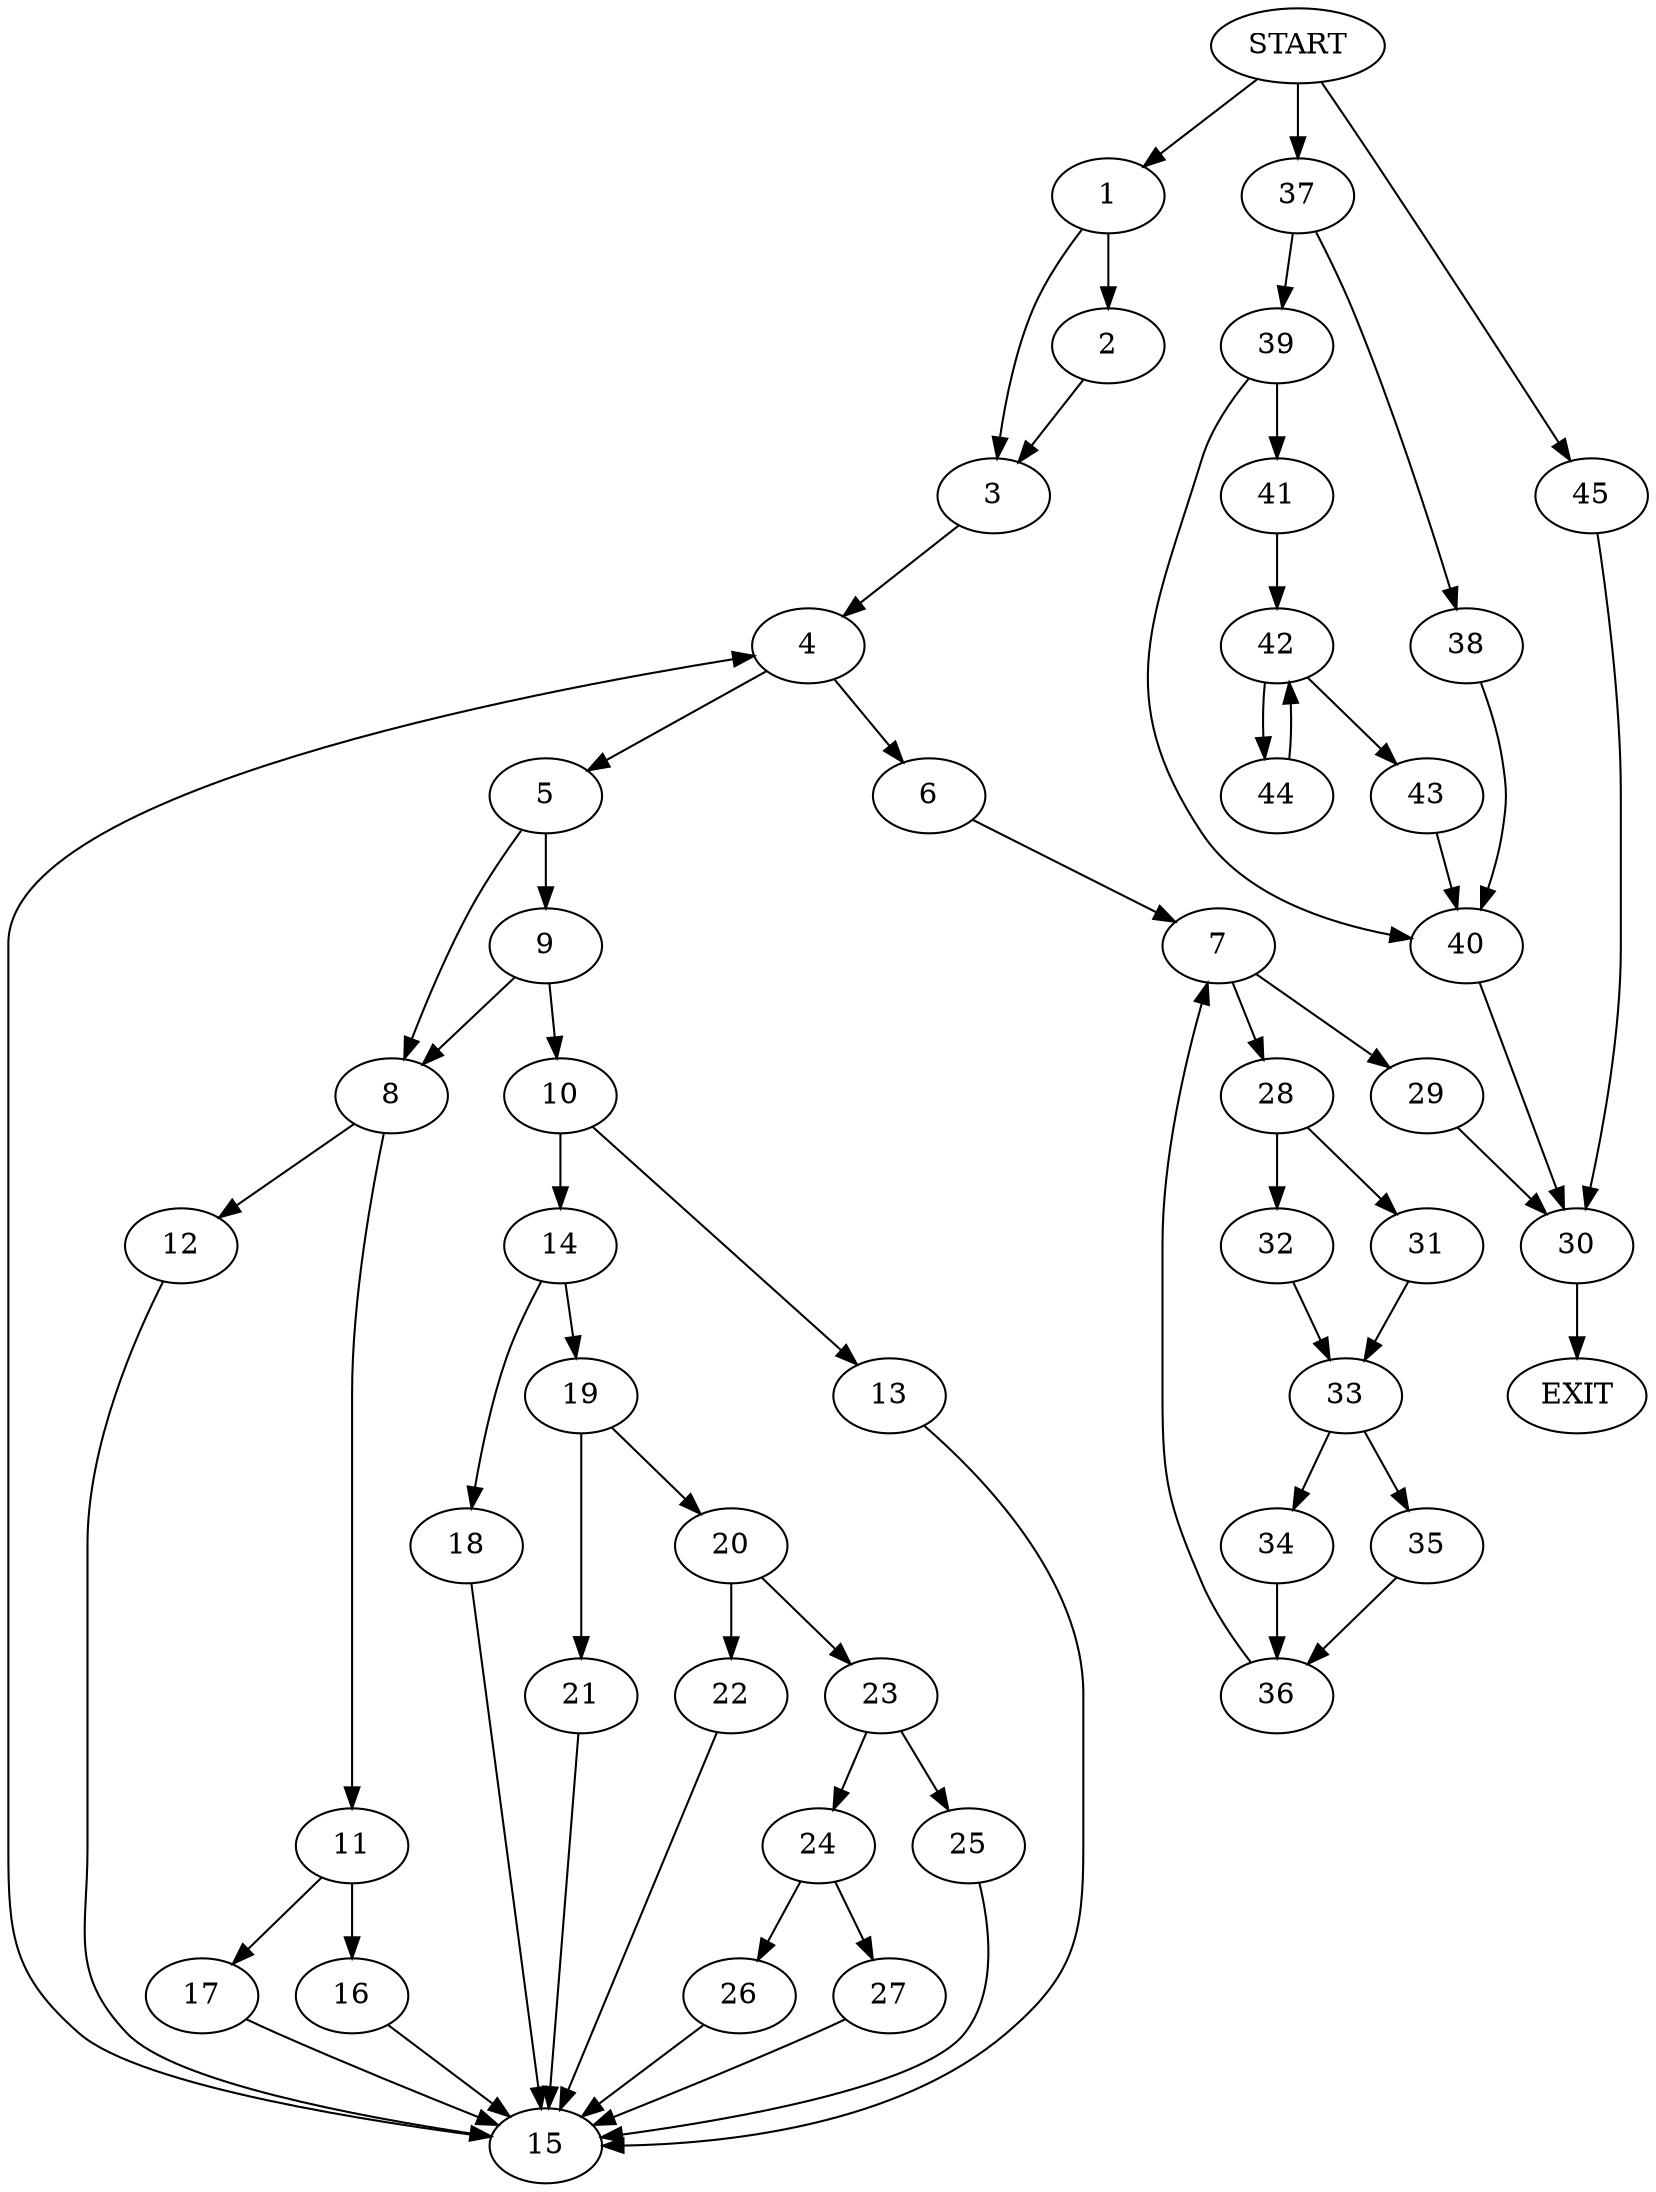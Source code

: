 digraph {
0 [label="START"]
46 [label="EXIT"]
0 -> 1
1 -> 2
1 -> 3
3 -> 4
2 -> 3
4 -> 5
4 -> 6
6 -> 7
5 -> 8
5 -> 9
9 -> 10
9 -> 8
8 -> 11
8 -> 12
10 -> 13
10 -> 14
12 -> 15
11 -> 16
11 -> 17
15 -> 4
17 -> 15
16 -> 15
13 -> 15
14 -> 18
14 -> 19
18 -> 15
19 -> 20
19 -> 21
20 -> 22
20 -> 23
21 -> 15
22 -> 15
23 -> 24
23 -> 25
24 -> 26
24 -> 27
25 -> 15
27 -> 15
26 -> 15
7 -> 28
7 -> 29
29 -> 30
28 -> 31
28 -> 32
31 -> 33
32 -> 33
33 -> 34
33 -> 35
35 -> 36
34 -> 36
36 -> 7
30 -> 46
0 -> 37
37 -> 38
37 -> 39
38 -> 40
39 -> 41
39 -> 40
40 -> 30
41 -> 42
42 -> 43
42 -> 44
44 -> 42
43 -> 40
0 -> 45
45 -> 30
}
